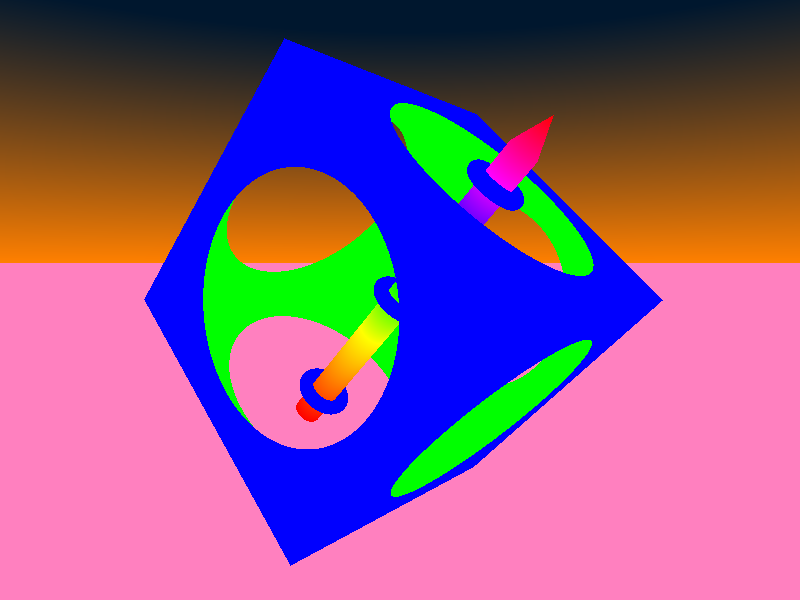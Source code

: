 /*************************************************************************
 * Copyright (C) 2009-2010 Tavian Barnes <tavianator@tavianator.com>     *
 *                                                                       *
 * This file is part of The Dimension Test Suite.                        *
 *                                                                       *
 * The Dimension Test Suite is free software; you can redistribute it    *
 * and/or modify it under the terms of the GNU General Public License as *
 * published by the Free Software Foundation; either version 3 of the    *
 * License, or (at your option) any later version.                       *
 *                                                                       *
 * The Dimension Test Suite is distributed in the hope that it will be   *
 * useful, but WITHOUT ANY WARRANTY; without even the implied warranty   *
 * of MERCHANTABILITY or FITNESS FOR A PARTICULAR PURPOSE.  See the GNU  *
 * General Public License for more details.                              *
 *                                                                       *
 * You should have received a copy of the GNU General Public License     *
 * along with this program.  If not, see <http://www.gnu.org/licenses/>. *
 *************************************************************************/

// Render demo scene

global_settings {
  max_trace_level 5
  adc_bailout 1/255
}

camera {
  perspective
  location <0, 0.25, -4>
  right    x*image_width/image_height
  look_at  <0, 0, 0>

  rotate   53*y
}

background {
  color transmit 1
}

sky_sphere {
  pigment {
    gradient y
    color_map {
      [0.0   color rgb <1, 0.5, 0>]
      [0.35  color rgbf <0, 0.1, 0.2, 0.1>]
    }
  }
}

light_source {
  <-15, 20, 10>, color rgb <1, 1, 1>
}

difference {
  box {
    <-1, -1, -1>, <1, 1, 1>

    rotate 45*x

    texture {
      pigment {
        color rgbft <0, 0, 1, 0.25, 0.5>
      }
      finish {
        reflection { 0.5 }
      }
    }

    interior {
      ior 1.1
    }
  }

  sphere {
    <0, 0, 0>, 1.25

    texture {
      pigment {
        color rgb <0, 1, 0>
      }
      finish {
        phong 0.2
        phong_size 40.0
      }
    }
  }
}

union {
  cylinder {
    -1.25*y, 1.25*y, 0.1
  }
  cone {
    1.25*y, 0.1, 1.5*y, 0
    open
  }

  pigment {
    gradient y
    color_map {
      [0    color rgb <1, 0, 0>]
      [1/6  color rgb <1, 0.5, 0>]
      [2/6  color rgb <1, 1, 0>]
      [3/6  color rgb <0, 1, 0>]
      [4/6  color rgb <0, 0, 1>]
      [5/6  color rgb <1, 0, 1>]
      [1    color rgb <1, 0, 0>]
    }
    scale <1, 2.75, 1>
    translate -1.25*y
  }
  rotate -45*x
}

union {
  torus {
    0.15, 0.05
    translate -y
  }
  torus {
    0.15, 0.05
  }
  torus {
    0.15, 0.05
    translate y
  }

  pigment {
    color rgb <0, 0, 1>
  }
  finish {
    ambient 1
  }
  rotate -45*x
}

plane {
  y, -2
  pigment {
    checker
    pigment {
      color rgb 1
    }
    pigment {
      checker color rgb 0, color rgb 1
      scale 1/3
    }
    quick_color rgb <1, 0.5, 0.75>
  }
}
